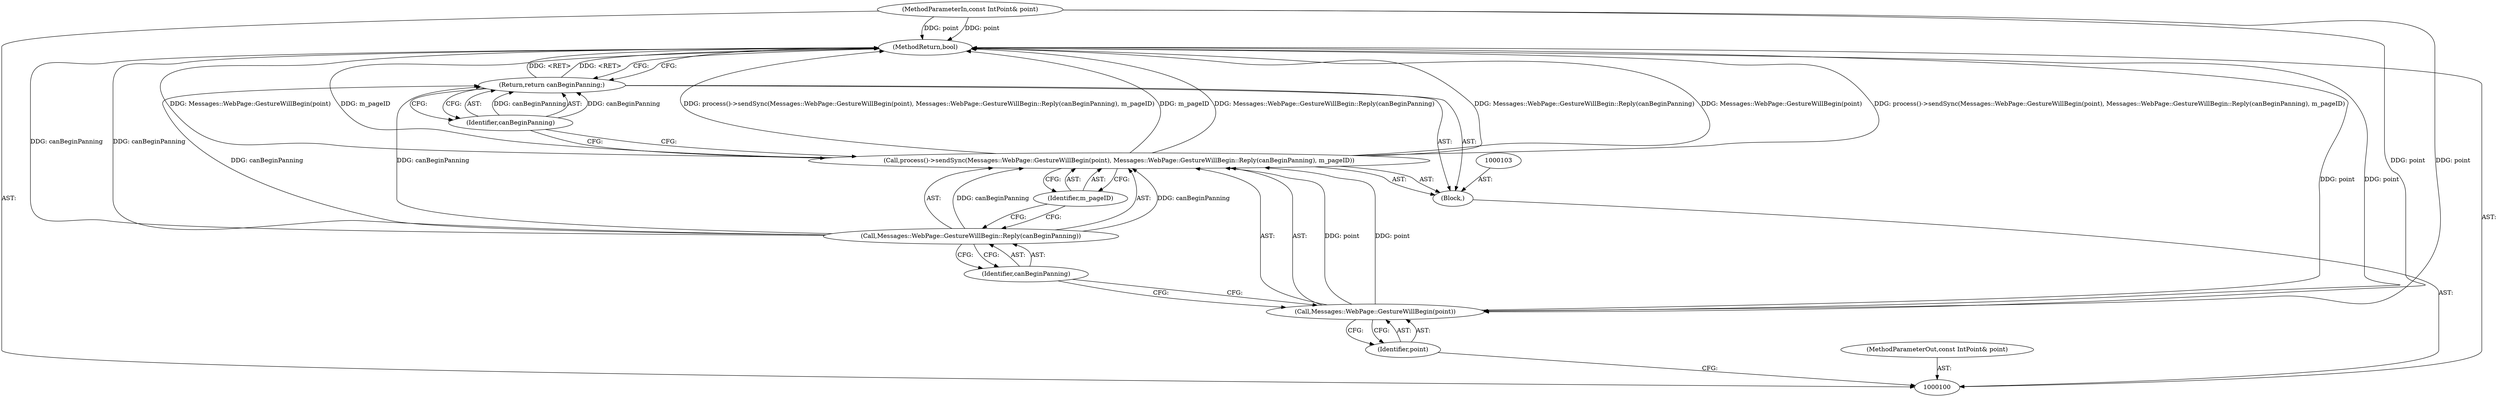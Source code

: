 digraph "1_Chrome_df831400bcb63db4259b5858281b1727ba972a2a_0" {
"1000112" [label="(MethodReturn,bool)"];
"1000101" [label="(MethodParameterIn,const IntPoint& point)"];
"1000132" [label="(MethodParameterOut,const IntPoint& point)"];
"1000102" [label="(Block,)"];
"1000108" [label="(Identifier,canBeginPanning)"];
"1000109" [label="(Identifier,m_pageID)"];
"1000105" [label="(Call,Messages::WebPage::GestureWillBegin(point))"];
"1000104" [label="(Call,process()->sendSync(Messages::WebPage::GestureWillBegin(point), Messages::WebPage::GestureWillBegin::Reply(canBeginPanning), m_pageID))"];
"1000106" [label="(Identifier,point)"];
"1000107" [label="(Call,Messages::WebPage::GestureWillBegin::Reply(canBeginPanning))"];
"1000111" [label="(Identifier,canBeginPanning)"];
"1000110" [label="(Return,return canBeginPanning;)"];
"1000112" -> "1000100"  [label="AST: "];
"1000112" -> "1000110"  [label="CFG: "];
"1000107" -> "1000112"  [label="DDG: canBeginPanning"];
"1000104" -> "1000112"  [label="DDG: Messages::WebPage::GestureWillBegin::Reply(canBeginPanning)"];
"1000104" -> "1000112"  [label="DDG: process()->sendSync(Messages::WebPage::GestureWillBegin(point), Messages::WebPage::GestureWillBegin::Reply(canBeginPanning), m_pageID)"];
"1000104" -> "1000112"  [label="DDG: Messages::WebPage::GestureWillBegin(point)"];
"1000104" -> "1000112"  [label="DDG: m_pageID"];
"1000101" -> "1000112"  [label="DDG: point"];
"1000105" -> "1000112"  [label="DDG: point"];
"1000110" -> "1000112"  [label="DDG: <RET>"];
"1000101" -> "1000100"  [label="AST: "];
"1000101" -> "1000112"  [label="DDG: point"];
"1000101" -> "1000105"  [label="DDG: point"];
"1000132" -> "1000100"  [label="AST: "];
"1000102" -> "1000100"  [label="AST: "];
"1000103" -> "1000102"  [label="AST: "];
"1000104" -> "1000102"  [label="AST: "];
"1000110" -> "1000102"  [label="AST: "];
"1000108" -> "1000107"  [label="AST: "];
"1000108" -> "1000105"  [label="CFG: "];
"1000107" -> "1000108"  [label="CFG: "];
"1000109" -> "1000104"  [label="AST: "];
"1000109" -> "1000107"  [label="CFG: "];
"1000104" -> "1000109"  [label="CFG: "];
"1000105" -> "1000104"  [label="AST: "];
"1000105" -> "1000106"  [label="CFG: "];
"1000106" -> "1000105"  [label="AST: "];
"1000108" -> "1000105"  [label="CFG: "];
"1000105" -> "1000112"  [label="DDG: point"];
"1000105" -> "1000104"  [label="DDG: point"];
"1000101" -> "1000105"  [label="DDG: point"];
"1000104" -> "1000102"  [label="AST: "];
"1000104" -> "1000109"  [label="CFG: "];
"1000105" -> "1000104"  [label="AST: "];
"1000107" -> "1000104"  [label="AST: "];
"1000109" -> "1000104"  [label="AST: "];
"1000111" -> "1000104"  [label="CFG: "];
"1000104" -> "1000112"  [label="DDG: Messages::WebPage::GestureWillBegin::Reply(canBeginPanning)"];
"1000104" -> "1000112"  [label="DDG: process()->sendSync(Messages::WebPage::GestureWillBegin(point), Messages::WebPage::GestureWillBegin::Reply(canBeginPanning), m_pageID)"];
"1000104" -> "1000112"  [label="DDG: Messages::WebPage::GestureWillBegin(point)"];
"1000104" -> "1000112"  [label="DDG: m_pageID"];
"1000105" -> "1000104"  [label="DDG: point"];
"1000107" -> "1000104"  [label="DDG: canBeginPanning"];
"1000106" -> "1000105"  [label="AST: "];
"1000106" -> "1000100"  [label="CFG: "];
"1000105" -> "1000106"  [label="CFG: "];
"1000107" -> "1000104"  [label="AST: "];
"1000107" -> "1000108"  [label="CFG: "];
"1000108" -> "1000107"  [label="AST: "];
"1000109" -> "1000107"  [label="CFG: "];
"1000107" -> "1000112"  [label="DDG: canBeginPanning"];
"1000107" -> "1000104"  [label="DDG: canBeginPanning"];
"1000107" -> "1000110"  [label="DDG: canBeginPanning"];
"1000111" -> "1000110"  [label="AST: "];
"1000111" -> "1000104"  [label="CFG: "];
"1000110" -> "1000111"  [label="CFG: "];
"1000111" -> "1000110"  [label="DDG: canBeginPanning"];
"1000110" -> "1000102"  [label="AST: "];
"1000110" -> "1000111"  [label="CFG: "];
"1000111" -> "1000110"  [label="AST: "];
"1000112" -> "1000110"  [label="CFG: "];
"1000110" -> "1000112"  [label="DDG: <RET>"];
"1000111" -> "1000110"  [label="DDG: canBeginPanning"];
"1000107" -> "1000110"  [label="DDG: canBeginPanning"];
}
